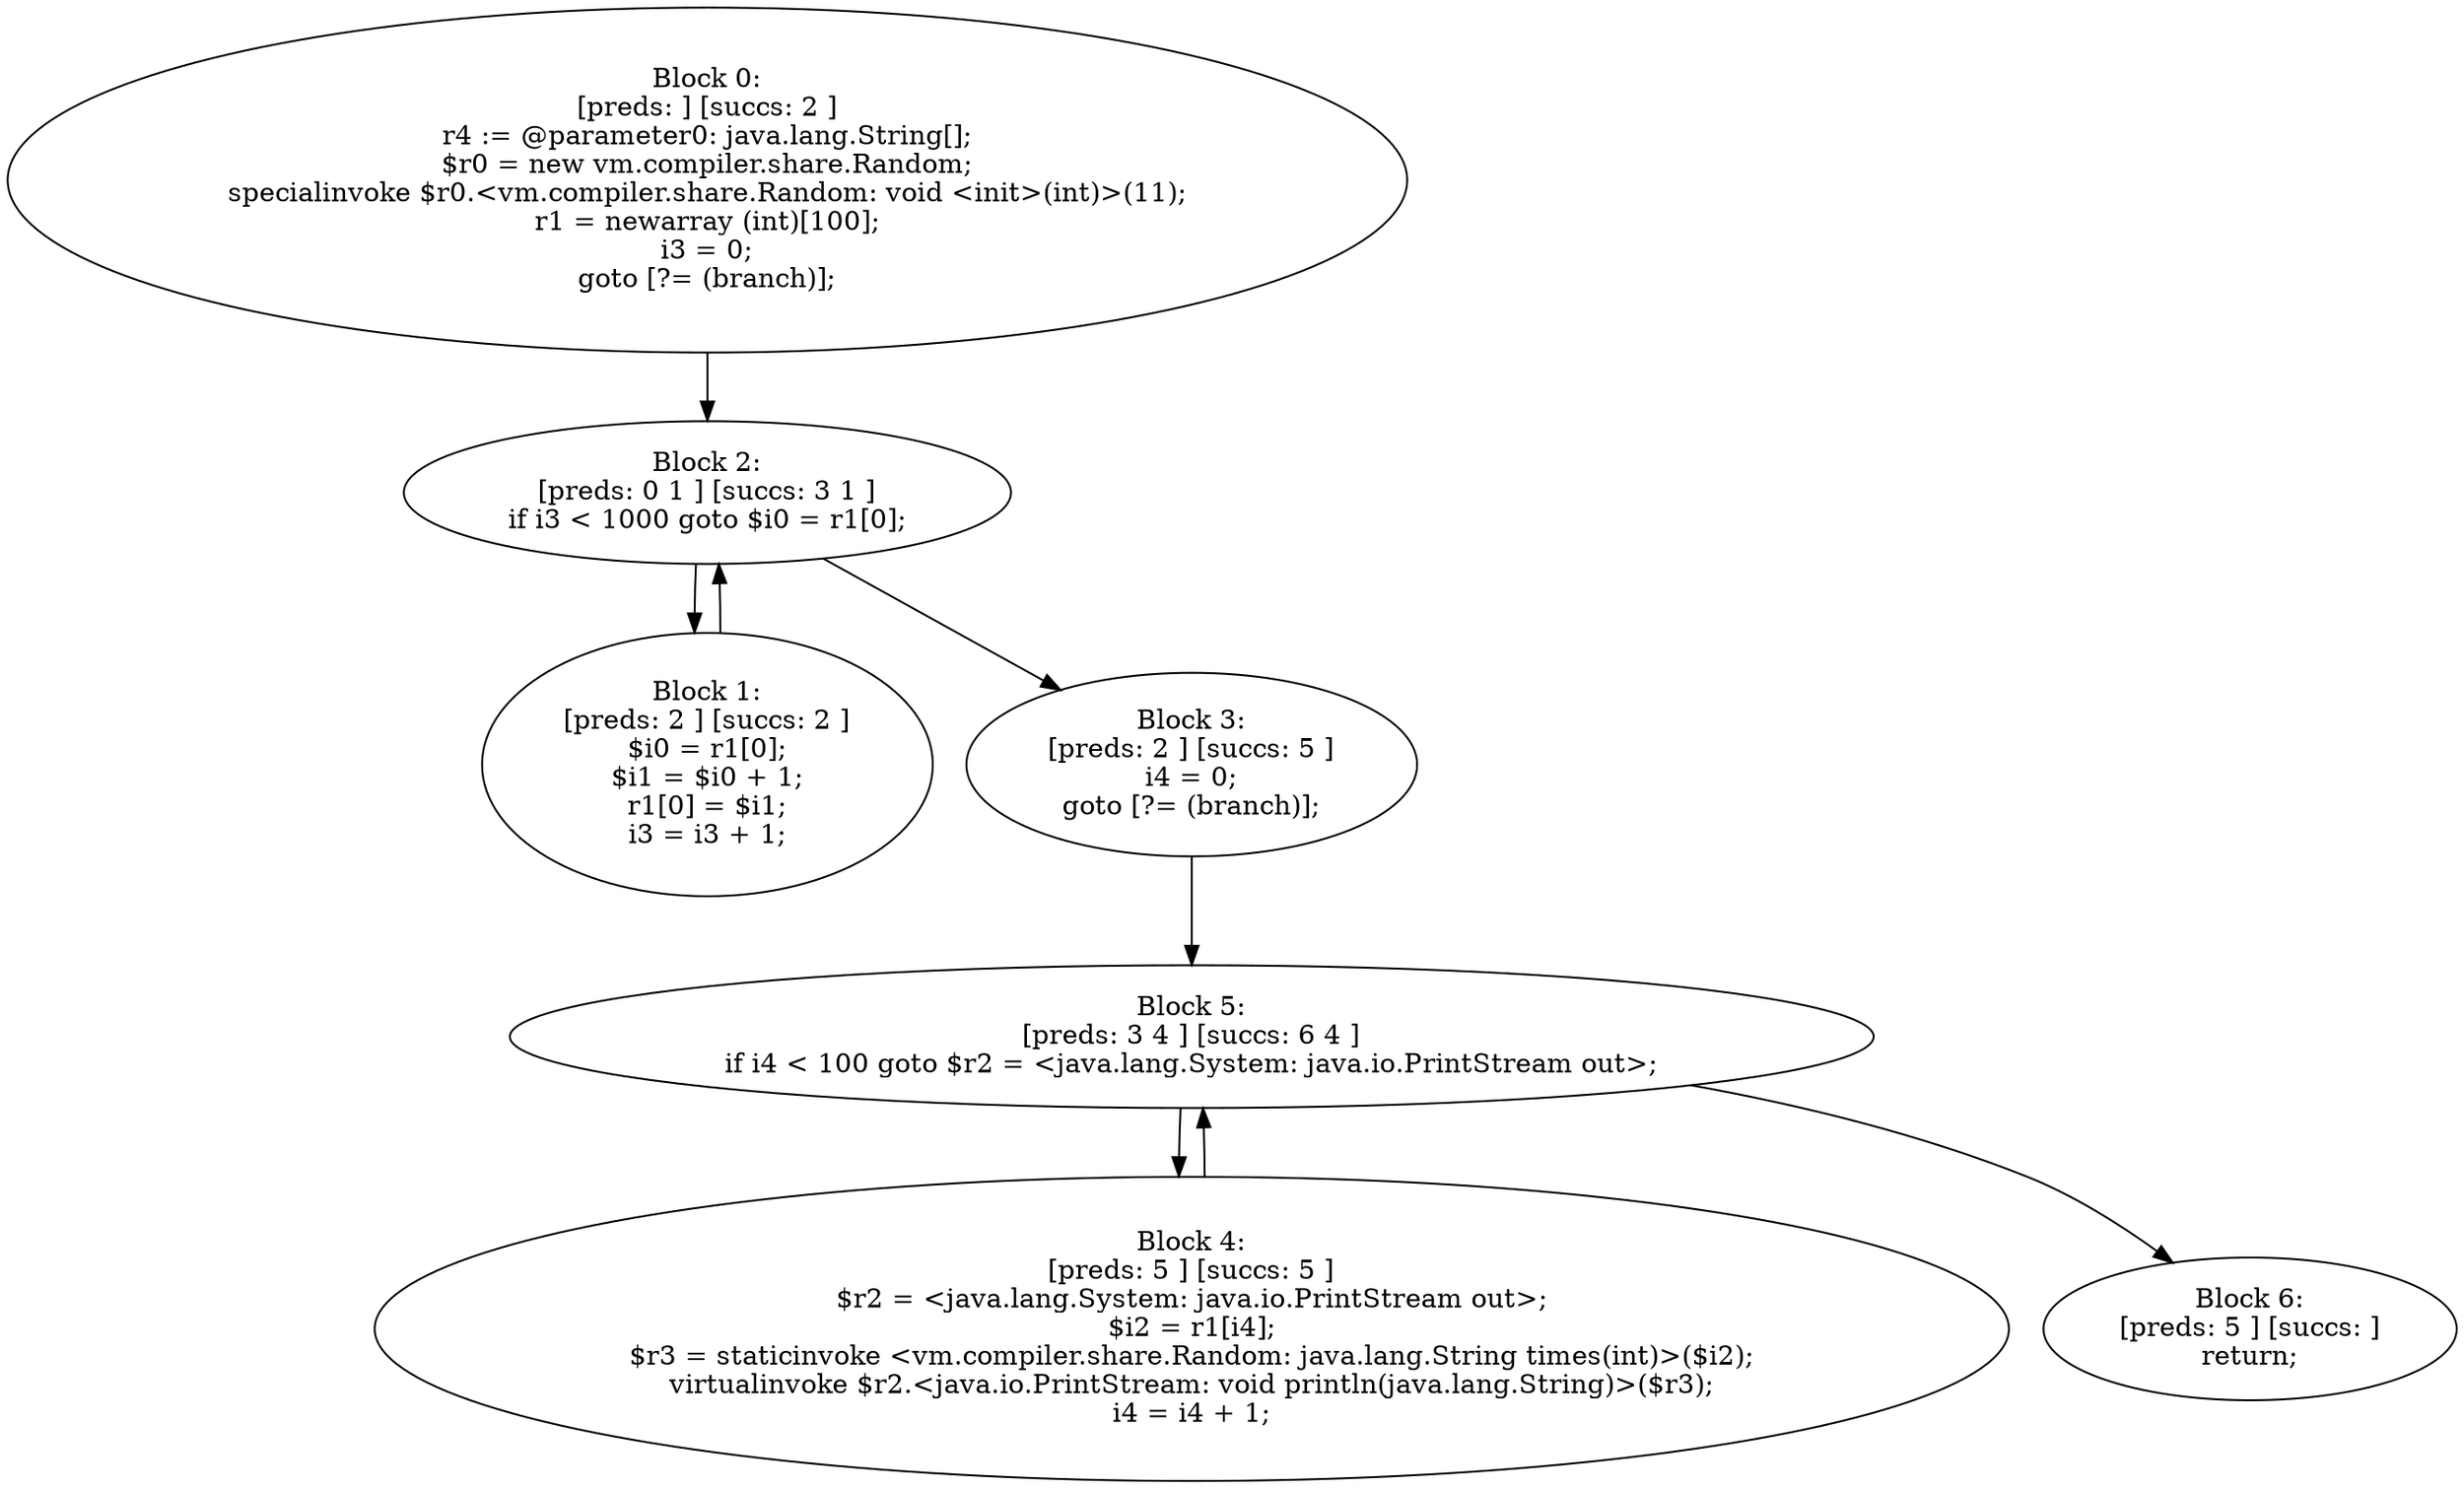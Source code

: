 digraph "unitGraph" {
    "Block 0:
[preds: ] [succs: 2 ]
r4 := @parameter0: java.lang.String[];
$r0 = new vm.compiler.share.Random;
specialinvoke $r0.<vm.compiler.share.Random: void <init>(int)>(11);
r1 = newarray (int)[100];
i3 = 0;
goto [?= (branch)];
"
    "Block 1:
[preds: 2 ] [succs: 2 ]
$i0 = r1[0];
$i1 = $i0 + 1;
r1[0] = $i1;
i3 = i3 + 1;
"
    "Block 2:
[preds: 0 1 ] [succs: 3 1 ]
if i3 < 1000 goto $i0 = r1[0];
"
    "Block 3:
[preds: 2 ] [succs: 5 ]
i4 = 0;
goto [?= (branch)];
"
    "Block 4:
[preds: 5 ] [succs: 5 ]
$r2 = <java.lang.System: java.io.PrintStream out>;
$i2 = r1[i4];
$r3 = staticinvoke <vm.compiler.share.Random: java.lang.String times(int)>($i2);
virtualinvoke $r2.<java.io.PrintStream: void println(java.lang.String)>($r3);
i4 = i4 + 1;
"
    "Block 5:
[preds: 3 4 ] [succs: 6 4 ]
if i4 < 100 goto $r2 = <java.lang.System: java.io.PrintStream out>;
"
    "Block 6:
[preds: 5 ] [succs: ]
return;
"
    "Block 0:
[preds: ] [succs: 2 ]
r4 := @parameter0: java.lang.String[];
$r0 = new vm.compiler.share.Random;
specialinvoke $r0.<vm.compiler.share.Random: void <init>(int)>(11);
r1 = newarray (int)[100];
i3 = 0;
goto [?= (branch)];
"->"Block 2:
[preds: 0 1 ] [succs: 3 1 ]
if i3 < 1000 goto $i0 = r1[0];
";
    "Block 1:
[preds: 2 ] [succs: 2 ]
$i0 = r1[0];
$i1 = $i0 + 1;
r1[0] = $i1;
i3 = i3 + 1;
"->"Block 2:
[preds: 0 1 ] [succs: 3 1 ]
if i3 < 1000 goto $i0 = r1[0];
";
    "Block 2:
[preds: 0 1 ] [succs: 3 1 ]
if i3 < 1000 goto $i0 = r1[0];
"->"Block 3:
[preds: 2 ] [succs: 5 ]
i4 = 0;
goto [?= (branch)];
";
    "Block 2:
[preds: 0 1 ] [succs: 3 1 ]
if i3 < 1000 goto $i0 = r1[0];
"->"Block 1:
[preds: 2 ] [succs: 2 ]
$i0 = r1[0];
$i1 = $i0 + 1;
r1[0] = $i1;
i3 = i3 + 1;
";
    "Block 3:
[preds: 2 ] [succs: 5 ]
i4 = 0;
goto [?= (branch)];
"->"Block 5:
[preds: 3 4 ] [succs: 6 4 ]
if i4 < 100 goto $r2 = <java.lang.System: java.io.PrintStream out>;
";
    "Block 4:
[preds: 5 ] [succs: 5 ]
$r2 = <java.lang.System: java.io.PrintStream out>;
$i2 = r1[i4];
$r3 = staticinvoke <vm.compiler.share.Random: java.lang.String times(int)>($i2);
virtualinvoke $r2.<java.io.PrintStream: void println(java.lang.String)>($r3);
i4 = i4 + 1;
"->"Block 5:
[preds: 3 4 ] [succs: 6 4 ]
if i4 < 100 goto $r2 = <java.lang.System: java.io.PrintStream out>;
";
    "Block 5:
[preds: 3 4 ] [succs: 6 4 ]
if i4 < 100 goto $r2 = <java.lang.System: java.io.PrintStream out>;
"->"Block 6:
[preds: 5 ] [succs: ]
return;
";
    "Block 5:
[preds: 3 4 ] [succs: 6 4 ]
if i4 < 100 goto $r2 = <java.lang.System: java.io.PrintStream out>;
"->"Block 4:
[preds: 5 ] [succs: 5 ]
$r2 = <java.lang.System: java.io.PrintStream out>;
$i2 = r1[i4];
$r3 = staticinvoke <vm.compiler.share.Random: java.lang.String times(int)>($i2);
virtualinvoke $r2.<java.io.PrintStream: void println(java.lang.String)>($r3);
i4 = i4 + 1;
";
}
